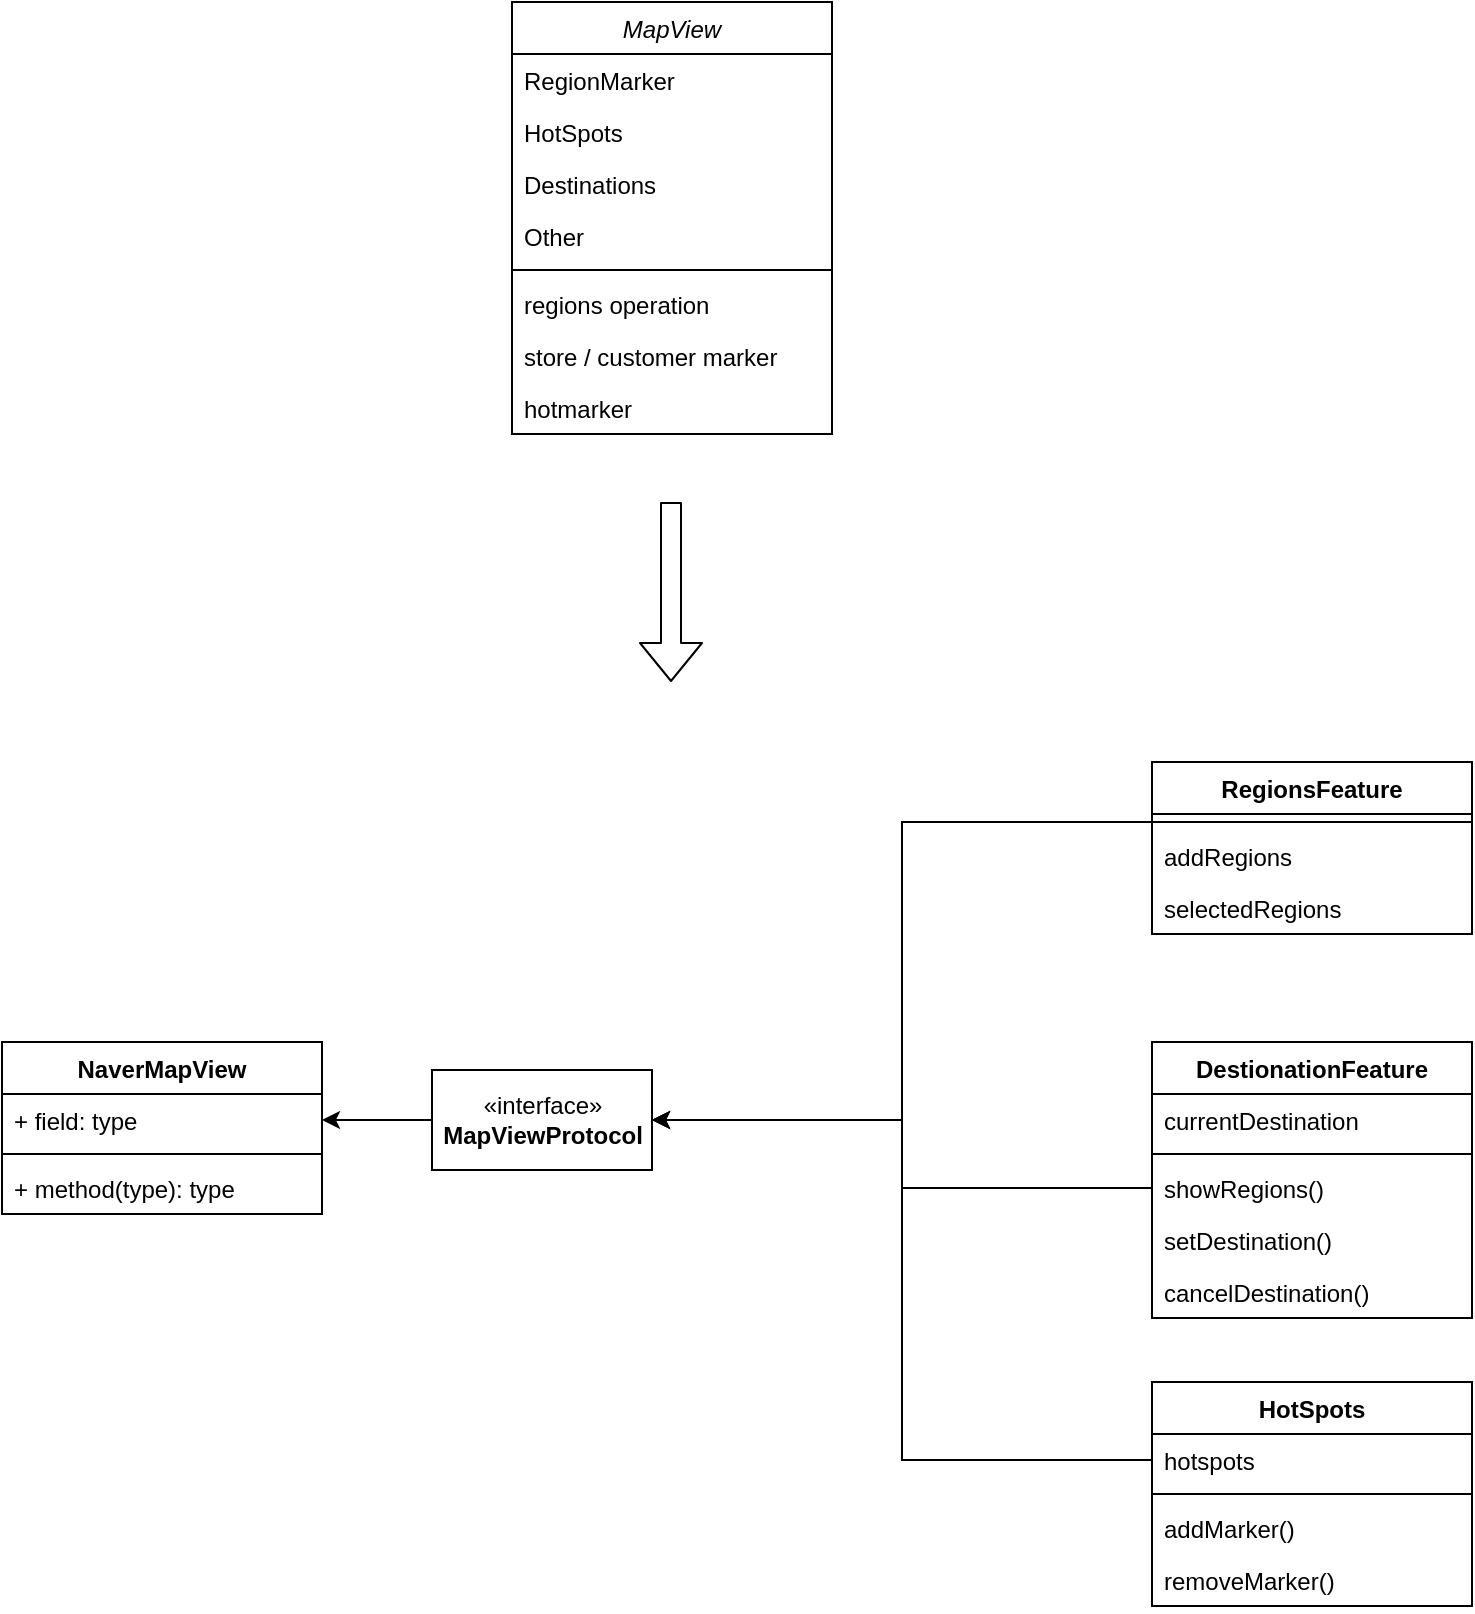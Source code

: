 <mxfile version="14.9.3" type="github">
  <diagram id="C5RBs43oDa-KdzZeNtuy" name="Page-1">
    <mxGraphModel dx="1073" dy="692" grid="1" gridSize="10" guides="1" tooltips="1" connect="1" arrows="1" fold="1" page="1" pageScale="1" pageWidth="827" pageHeight="1169" math="0" shadow="0">
      <root>
        <mxCell id="WIyWlLk6GJQsqaUBKTNV-0" />
        <mxCell id="WIyWlLk6GJQsqaUBKTNV-1" parent="WIyWlLk6GJQsqaUBKTNV-0" />
        <mxCell id="zkfFHV4jXpPFQw0GAbJ--0" value="MapView" style="swimlane;fontStyle=2;align=center;verticalAlign=top;childLayout=stackLayout;horizontal=1;startSize=26;horizontalStack=0;resizeParent=1;resizeLast=0;collapsible=1;marginBottom=0;rounded=0;shadow=0;strokeWidth=1;" parent="WIyWlLk6GJQsqaUBKTNV-1" vertex="1">
          <mxGeometry x="320" y="40" width="160" height="216" as="geometry">
            <mxRectangle x="230" y="140" width="160" height="26" as="alternateBounds" />
          </mxGeometry>
        </mxCell>
        <mxCell id="zkfFHV4jXpPFQw0GAbJ--1" value="RegionMarker" style="text;align=left;verticalAlign=top;spacingLeft=4;spacingRight=4;overflow=hidden;rotatable=0;points=[[0,0.5],[1,0.5]];portConstraint=eastwest;" parent="zkfFHV4jXpPFQw0GAbJ--0" vertex="1">
          <mxGeometry y="26" width="160" height="26" as="geometry" />
        </mxCell>
        <mxCell id="zkfFHV4jXpPFQw0GAbJ--2" value="HotSpots" style="text;align=left;verticalAlign=top;spacingLeft=4;spacingRight=4;overflow=hidden;rotatable=0;points=[[0,0.5],[1,0.5]];portConstraint=eastwest;rounded=0;shadow=0;html=0;" parent="zkfFHV4jXpPFQw0GAbJ--0" vertex="1">
          <mxGeometry y="52" width="160" height="26" as="geometry" />
        </mxCell>
        <mxCell id="zkfFHV4jXpPFQw0GAbJ--3" value="Destinations" style="text;align=left;verticalAlign=top;spacingLeft=4;spacingRight=4;overflow=hidden;rotatable=0;points=[[0,0.5],[1,0.5]];portConstraint=eastwest;rounded=0;shadow=0;html=0;" parent="zkfFHV4jXpPFQw0GAbJ--0" vertex="1">
          <mxGeometry y="78" width="160" height="26" as="geometry" />
        </mxCell>
        <mxCell id="AItQa428jN9PeTkiwDoI-3" value="Other" style="text;align=left;verticalAlign=top;spacingLeft=4;spacingRight=4;overflow=hidden;rotatable=0;points=[[0,0.5],[1,0.5]];portConstraint=eastwest;rounded=0;shadow=0;html=0;" vertex="1" parent="zkfFHV4jXpPFQw0GAbJ--0">
          <mxGeometry y="104" width="160" height="26" as="geometry" />
        </mxCell>
        <mxCell id="zkfFHV4jXpPFQw0GAbJ--4" value="" style="line;html=1;strokeWidth=1;align=left;verticalAlign=middle;spacingTop=-1;spacingLeft=3;spacingRight=3;rotatable=0;labelPosition=right;points=[];portConstraint=eastwest;" parent="zkfFHV4jXpPFQw0GAbJ--0" vertex="1">
          <mxGeometry y="130" width="160" height="8" as="geometry" />
        </mxCell>
        <mxCell id="zkfFHV4jXpPFQw0GAbJ--5" value="regions operation" style="text;align=left;verticalAlign=top;spacingLeft=4;spacingRight=4;overflow=hidden;rotatable=0;points=[[0,0.5],[1,0.5]];portConstraint=eastwest;" parent="zkfFHV4jXpPFQw0GAbJ--0" vertex="1">
          <mxGeometry y="138" width="160" height="26" as="geometry" />
        </mxCell>
        <mxCell id="AItQa428jN9PeTkiwDoI-1" value="store / customer marker" style="text;align=left;verticalAlign=top;spacingLeft=4;spacingRight=4;overflow=hidden;rotatable=0;points=[[0,0.5],[1,0.5]];portConstraint=eastwest;" vertex="1" parent="zkfFHV4jXpPFQw0GAbJ--0">
          <mxGeometry y="164" width="160" height="26" as="geometry" />
        </mxCell>
        <mxCell id="AItQa428jN9PeTkiwDoI-2" value="hotmarker" style="text;align=left;verticalAlign=top;spacingLeft=4;spacingRight=4;overflow=hidden;rotatable=0;points=[[0,0.5],[1,0.5]];portConstraint=eastwest;" vertex="1" parent="zkfFHV4jXpPFQw0GAbJ--0">
          <mxGeometry y="190" width="160" height="26" as="geometry" />
        </mxCell>
        <mxCell id="AItQa428jN9PeTkiwDoI-13" style="edgeStyle=orthogonalEdgeStyle;rounded=0;orthogonalLoop=1;jettySize=auto;html=1;entryX=1;entryY=0.5;entryDx=0;entryDy=0;" edge="1" parent="WIyWlLk6GJQsqaUBKTNV-1" source="AItQa428jN9PeTkiwDoI-4" target="AItQa428jN9PeTkiwDoI-6">
          <mxGeometry relative="1" as="geometry" />
        </mxCell>
        <mxCell id="AItQa428jN9PeTkiwDoI-4" value="«interface»&lt;br&gt;&lt;b&gt;MapViewProtocol&lt;/b&gt;" style="html=1;" vertex="1" parent="WIyWlLk6GJQsqaUBKTNV-1">
          <mxGeometry x="280" y="574" width="110" height="50" as="geometry" />
        </mxCell>
        <mxCell id="AItQa428jN9PeTkiwDoI-5" value="NaverMapView" style="swimlane;fontStyle=1;align=center;verticalAlign=top;childLayout=stackLayout;horizontal=1;startSize=26;horizontalStack=0;resizeParent=1;resizeParentMax=0;resizeLast=0;collapsible=1;marginBottom=0;" vertex="1" parent="WIyWlLk6GJQsqaUBKTNV-1">
          <mxGeometry x="65" y="560" width="160" height="86" as="geometry" />
        </mxCell>
        <mxCell id="AItQa428jN9PeTkiwDoI-6" value="+ field: type" style="text;strokeColor=none;fillColor=none;align=left;verticalAlign=top;spacingLeft=4;spacingRight=4;overflow=hidden;rotatable=0;points=[[0,0.5],[1,0.5]];portConstraint=eastwest;" vertex="1" parent="AItQa428jN9PeTkiwDoI-5">
          <mxGeometry y="26" width="160" height="26" as="geometry" />
        </mxCell>
        <mxCell id="AItQa428jN9PeTkiwDoI-7" value="" style="line;strokeWidth=1;fillColor=none;align=left;verticalAlign=middle;spacingTop=-1;spacingLeft=3;spacingRight=3;rotatable=0;labelPosition=right;points=[];portConstraint=eastwest;" vertex="1" parent="AItQa428jN9PeTkiwDoI-5">
          <mxGeometry y="52" width="160" height="8" as="geometry" />
        </mxCell>
        <mxCell id="AItQa428jN9PeTkiwDoI-8" value="+ method(type): type" style="text;strokeColor=none;fillColor=none;align=left;verticalAlign=top;spacingLeft=4;spacingRight=4;overflow=hidden;rotatable=0;points=[[0,0.5],[1,0.5]];portConstraint=eastwest;" vertex="1" parent="AItQa428jN9PeTkiwDoI-5">
          <mxGeometry y="60" width="160" height="26" as="geometry" />
        </mxCell>
        <mxCell id="AItQa428jN9PeTkiwDoI-14" value="RegionsFeature" style="swimlane;fontStyle=1;align=center;verticalAlign=top;childLayout=stackLayout;horizontal=1;startSize=26;horizontalStack=0;resizeParent=1;resizeParentMax=0;resizeLast=0;collapsible=1;marginBottom=0;" vertex="1" parent="WIyWlLk6GJQsqaUBKTNV-1">
          <mxGeometry x="640" y="420" width="160" height="86" as="geometry" />
        </mxCell>
        <mxCell id="AItQa428jN9PeTkiwDoI-16" value="" style="line;strokeWidth=1;fillColor=none;align=left;verticalAlign=middle;spacingTop=-1;spacingLeft=3;spacingRight=3;rotatable=0;labelPosition=right;points=[];portConstraint=eastwest;" vertex="1" parent="AItQa428jN9PeTkiwDoI-14">
          <mxGeometry y="26" width="160" height="8" as="geometry" />
        </mxCell>
        <mxCell id="AItQa428jN9PeTkiwDoI-17" value="addRegions" style="text;strokeColor=none;fillColor=none;align=left;verticalAlign=top;spacingLeft=4;spacingRight=4;overflow=hidden;rotatable=0;points=[[0,0.5],[1,0.5]];portConstraint=eastwest;" vertex="1" parent="AItQa428jN9PeTkiwDoI-14">
          <mxGeometry y="34" width="160" height="26" as="geometry" />
        </mxCell>
        <mxCell id="AItQa428jN9PeTkiwDoI-18" value="selectedRegions" style="text;strokeColor=none;fillColor=none;align=left;verticalAlign=top;spacingLeft=4;spacingRight=4;overflow=hidden;rotatable=0;points=[[0,0.5],[1,0.5]];portConstraint=eastwest;" vertex="1" parent="AItQa428jN9PeTkiwDoI-14">
          <mxGeometry y="60" width="160" height="26" as="geometry" />
        </mxCell>
        <mxCell id="AItQa428jN9PeTkiwDoI-19" value="DestionationFeature" style="swimlane;fontStyle=1;align=center;verticalAlign=top;childLayout=stackLayout;horizontal=1;startSize=26;horizontalStack=0;resizeParent=1;resizeParentMax=0;resizeLast=0;collapsible=1;marginBottom=0;" vertex="1" parent="WIyWlLk6GJQsqaUBKTNV-1">
          <mxGeometry x="640" y="560" width="160" height="138" as="geometry" />
        </mxCell>
        <mxCell id="AItQa428jN9PeTkiwDoI-20" value="currentDestination" style="text;strokeColor=none;fillColor=none;align=left;verticalAlign=top;spacingLeft=4;spacingRight=4;overflow=hidden;rotatable=0;points=[[0,0.5],[1,0.5]];portConstraint=eastwest;" vertex="1" parent="AItQa428jN9PeTkiwDoI-19">
          <mxGeometry y="26" width="160" height="26" as="geometry" />
        </mxCell>
        <mxCell id="AItQa428jN9PeTkiwDoI-21" value="" style="line;strokeWidth=1;fillColor=none;align=left;verticalAlign=middle;spacingTop=-1;spacingLeft=3;spacingRight=3;rotatable=0;labelPosition=right;points=[];portConstraint=eastwest;" vertex="1" parent="AItQa428jN9PeTkiwDoI-19">
          <mxGeometry y="52" width="160" height="8" as="geometry" />
        </mxCell>
        <mxCell id="AItQa428jN9PeTkiwDoI-22" value="showRegions()" style="text;strokeColor=none;fillColor=none;align=left;verticalAlign=top;spacingLeft=4;spacingRight=4;overflow=hidden;rotatable=0;points=[[0,0.5],[1,0.5]];portConstraint=eastwest;" vertex="1" parent="AItQa428jN9PeTkiwDoI-19">
          <mxGeometry y="60" width="160" height="26" as="geometry" />
        </mxCell>
        <mxCell id="AItQa428jN9PeTkiwDoI-23" value="setDestination()" style="text;strokeColor=none;fillColor=none;align=left;verticalAlign=top;spacingLeft=4;spacingRight=4;overflow=hidden;rotatable=0;points=[[0,0.5],[1,0.5]];portConstraint=eastwest;" vertex="1" parent="AItQa428jN9PeTkiwDoI-19">
          <mxGeometry y="86" width="160" height="26" as="geometry" />
        </mxCell>
        <mxCell id="AItQa428jN9PeTkiwDoI-24" value="cancelDestination()" style="text;strokeColor=none;fillColor=none;align=left;verticalAlign=top;spacingLeft=4;spacingRight=4;overflow=hidden;rotatable=0;points=[[0,0.5],[1,0.5]];portConstraint=eastwest;" vertex="1" parent="AItQa428jN9PeTkiwDoI-19">
          <mxGeometry y="112" width="160" height="26" as="geometry" />
        </mxCell>
        <mxCell id="AItQa428jN9PeTkiwDoI-25" value="HotSpots" style="swimlane;fontStyle=1;align=center;verticalAlign=top;childLayout=stackLayout;horizontal=1;startSize=26;horizontalStack=0;resizeParent=1;resizeParentMax=0;resizeLast=0;collapsible=1;marginBottom=0;" vertex="1" parent="WIyWlLk6GJQsqaUBKTNV-1">
          <mxGeometry x="640" y="730" width="160" height="112" as="geometry" />
        </mxCell>
        <mxCell id="AItQa428jN9PeTkiwDoI-26" value="hotspots" style="text;strokeColor=none;fillColor=none;align=left;verticalAlign=top;spacingLeft=4;spacingRight=4;overflow=hidden;rotatable=0;points=[[0,0.5],[1,0.5]];portConstraint=eastwest;" vertex="1" parent="AItQa428jN9PeTkiwDoI-25">
          <mxGeometry y="26" width="160" height="26" as="geometry" />
        </mxCell>
        <mxCell id="AItQa428jN9PeTkiwDoI-27" value="" style="line;strokeWidth=1;fillColor=none;align=left;verticalAlign=middle;spacingTop=-1;spacingLeft=3;spacingRight=3;rotatable=0;labelPosition=right;points=[];portConstraint=eastwest;" vertex="1" parent="AItQa428jN9PeTkiwDoI-25">
          <mxGeometry y="52" width="160" height="8" as="geometry" />
        </mxCell>
        <mxCell id="AItQa428jN9PeTkiwDoI-28" value="addMarker()" style="text;strokeColor=none;fillColor=none;align=left;verticalAlign=top;spacingLeft=4;spacingRight=4;overflow=hidden;rotatable=0;points=[[0,0.5],[1,0.5]];portConstraint=eastwest;" vertex="1" parent="AItQa428jN9PeTkiwDoI-25">
          <mxGeometry y="60" width="160" height="26" as="geometry" />
        </mxCell>
        <mxCell id="AItQa428jN9PeTkiwDoI-29" value="removeMarker()" style="text;strokeColor=none;fillColor=none;align=left;verticalAlign=top;spacingLeft=4;spacingRight=4;overflow=hidden;rotatable=0;points=[[0,0.5],[1,0.5]];portConstraint=eastwest;" vertex="1" parent="AItQa428jN9PeTkiwDoI-25">
          <mxGeometry y="86" width="160" height="26" as="geometry" />
        </mxCell>
        <mxCell id="AItQa428jN9PeTkiwDoI-30" style="edgeStyle=orthogonalEdgeStyle;rounded=0;orthogonalLoop=1;jettySize=auto;html=1;entryX=1;entryY=0.5;entryDx=0;entryDy=0;" edge="1" parent="WIyWlLk6GJQsqaUBKTNV-1" source="AItQa428jN9PeTkiwDoI-26" target="AItQa428jN9PeTkiwDoI-4">
          <mxGeometry relative="1" as="geometry" />
        </mxCell>
        <mxCell id="AItQa428jN9PeTkiwDoI-31" style="edgeStyle=orthogonalEdgeStyle;rounded=0;orthogonalLoop=1;jettySize=auto;html=1;entryX=1;entryY=0.5;entryDx=0;entryDy=0;" edge="1" parent="WIyWlLk6GJQsqaUBKTNV-1" source="AItQa428jN9PeTkiwDoI-22" target="AItQa428jN9PeTkiwDoI-4">
          <mxGeometry relative="1" as="geometry" />
        </mxCell>
        <mxCell id="AItQa428jN9PeTkiwDoI-32" style="edgeStyle=orthogonalEdgeStyle;rounded=0;orthogonalLoop=1;jettySize=auto;html=1;entryX=1;entryY=0.5;entryDx=0;entryDy=0;" edge="1" parent="WIyWlLk6GJQsqaUBKTNV-1" source="AItQa428jN9PeTkiwDoI-16" target="AItQa428jN9PeTkiwDoI-4">
          <mxGeometry relative="1" as="geometry" />
        </mxCell>
        <mxCell id="AItQa428jN9PeTkiwDoI-33" value="" style="shape=flexArrow;endArrow=classic;html=1;" edge="1" parent="WIyWlLk6GJQsqaUBKTNV-1">
          <mxGeometry width="50" height="50" relative="1" as="geometry">
            <mxPoint x="399.5" y="290" as="sourcePoint" />
            <mxPoint x="399.5" y="380" as="targetPoint" />
          </mxGeometry>
        </mxCell>
      </root>
    </mxGraphModel>
  </diagram>
</mxfile>
